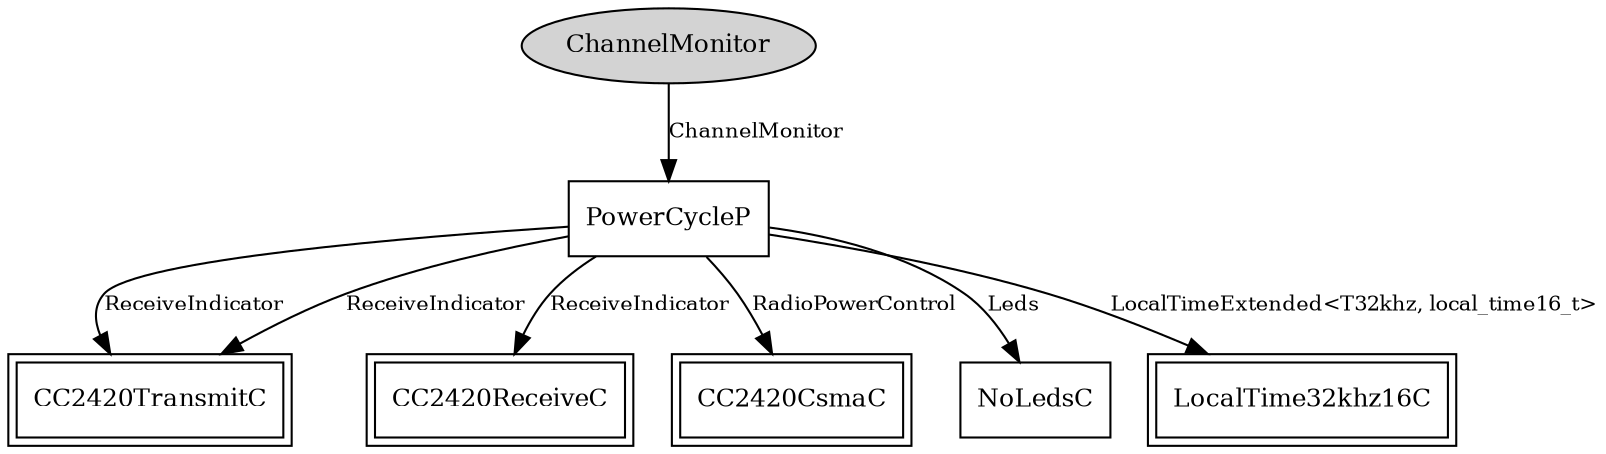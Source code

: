 digraph "PowerCycleC" {
  n0x2b7f5ccc0080 [shape=ellipse, style=filled, label="ChannelMonitor", fontsize=12];
  "PowerCycleP" [fontsize=12, shape=box, URL="../chtml/PowerCycleP.html"];
  "PowerCycleP" [fontsize=12, shape=box, URL="../chtml/PowerCycleP.html"];
  "CC2420TransmitC" [fontsize=12, shape=box,peripheries=2, URL="../chtml/CC2420TransmitC.html"];
  "PowerCycleP" [fontsize=12, shape=box, URL="../chtml/PowerCycleP.html"];
  "CC2420TransmitC" [fontsize=12, shape=box,peripheries=2, URL="../chtml/CC2420TransmitC.html"];
  "PowerCycleP" [fontsize=12, shape=box, URL="../chtml/PowerCycleP.html"];
  "CC2420ReceiveC" [fontsize=12, shape=box,peripheries=2, URL="../chtml/CC2420ReceiveC.html"];
  "PowerCycleP" [fontsize=12, shape=box, URL="../chtml/PowerCycleP.html"];
  "CC2420CsmaC" [fontsize=12, shape=box,peripheries=2, URL="../chtml/CC2420CsmaC.html"];
  "PowerCycleP" [fontsize=12, shape=box, URL="../chtml/PowerCycleP.html"];
  "NoLedsC" [fontsize=12, shape=box, URL="../chtml/tos.system.NoLedsC.html"];
  "PowerCycleP" [fontsize=12, shape=box, URL="../chtml/PowerCycleP.html"];
  "LocalTime32khz16C" [fontsize=12, shape=box,peripheries=2, URL="../chtml/LocalTime32khz16C.html"];
  "n0x2b7f5ccc0080" -> "PowerCycleP" [label="ChannelMonitor", URL="../ihtml/ChannelMonitor.html", fontsize=10];
  "PowerCycleP" -> "CC2420TransmitC" [label="ReceiveIndicator", URL="../ihtml/tos.chips.cc2420.interfaces.ReceiveIndicator.html", fontsize=10];
  "PowerCycleP" -> "CC2420TransmitC" [label="ReceiveIndicator", URL="../ihtml/tos.chips.cc2420.interfaces.ReceiveIndicator.html", fontsize=10];
  "PowerCycleP" -> "CC2420ReceiveC" [label="ReceiveIndicator", URL="../ihtml/tos.chips.cc2420.interfaces.ReceiveIndicator.html", fontsize=10];
  "PowerCycleP" -> "CC2420CsmaC" [label="RadioPowerControl", URL="../ihtml/RadioPowerControl.html", fontsize=10];
  "PowerCycleP" -> "NoLedsC" [label="Leds", URL="../ihtml/tos.interfaces.Leds.html", fontsize=10];
  "PowerCycleP" -> "LocalTime32khz16C" [label="LocalTimeExtended<T32khz, local_time16_t>", URL="../ihtml/LocalTimeExtended.html", fontsize=10];
}
